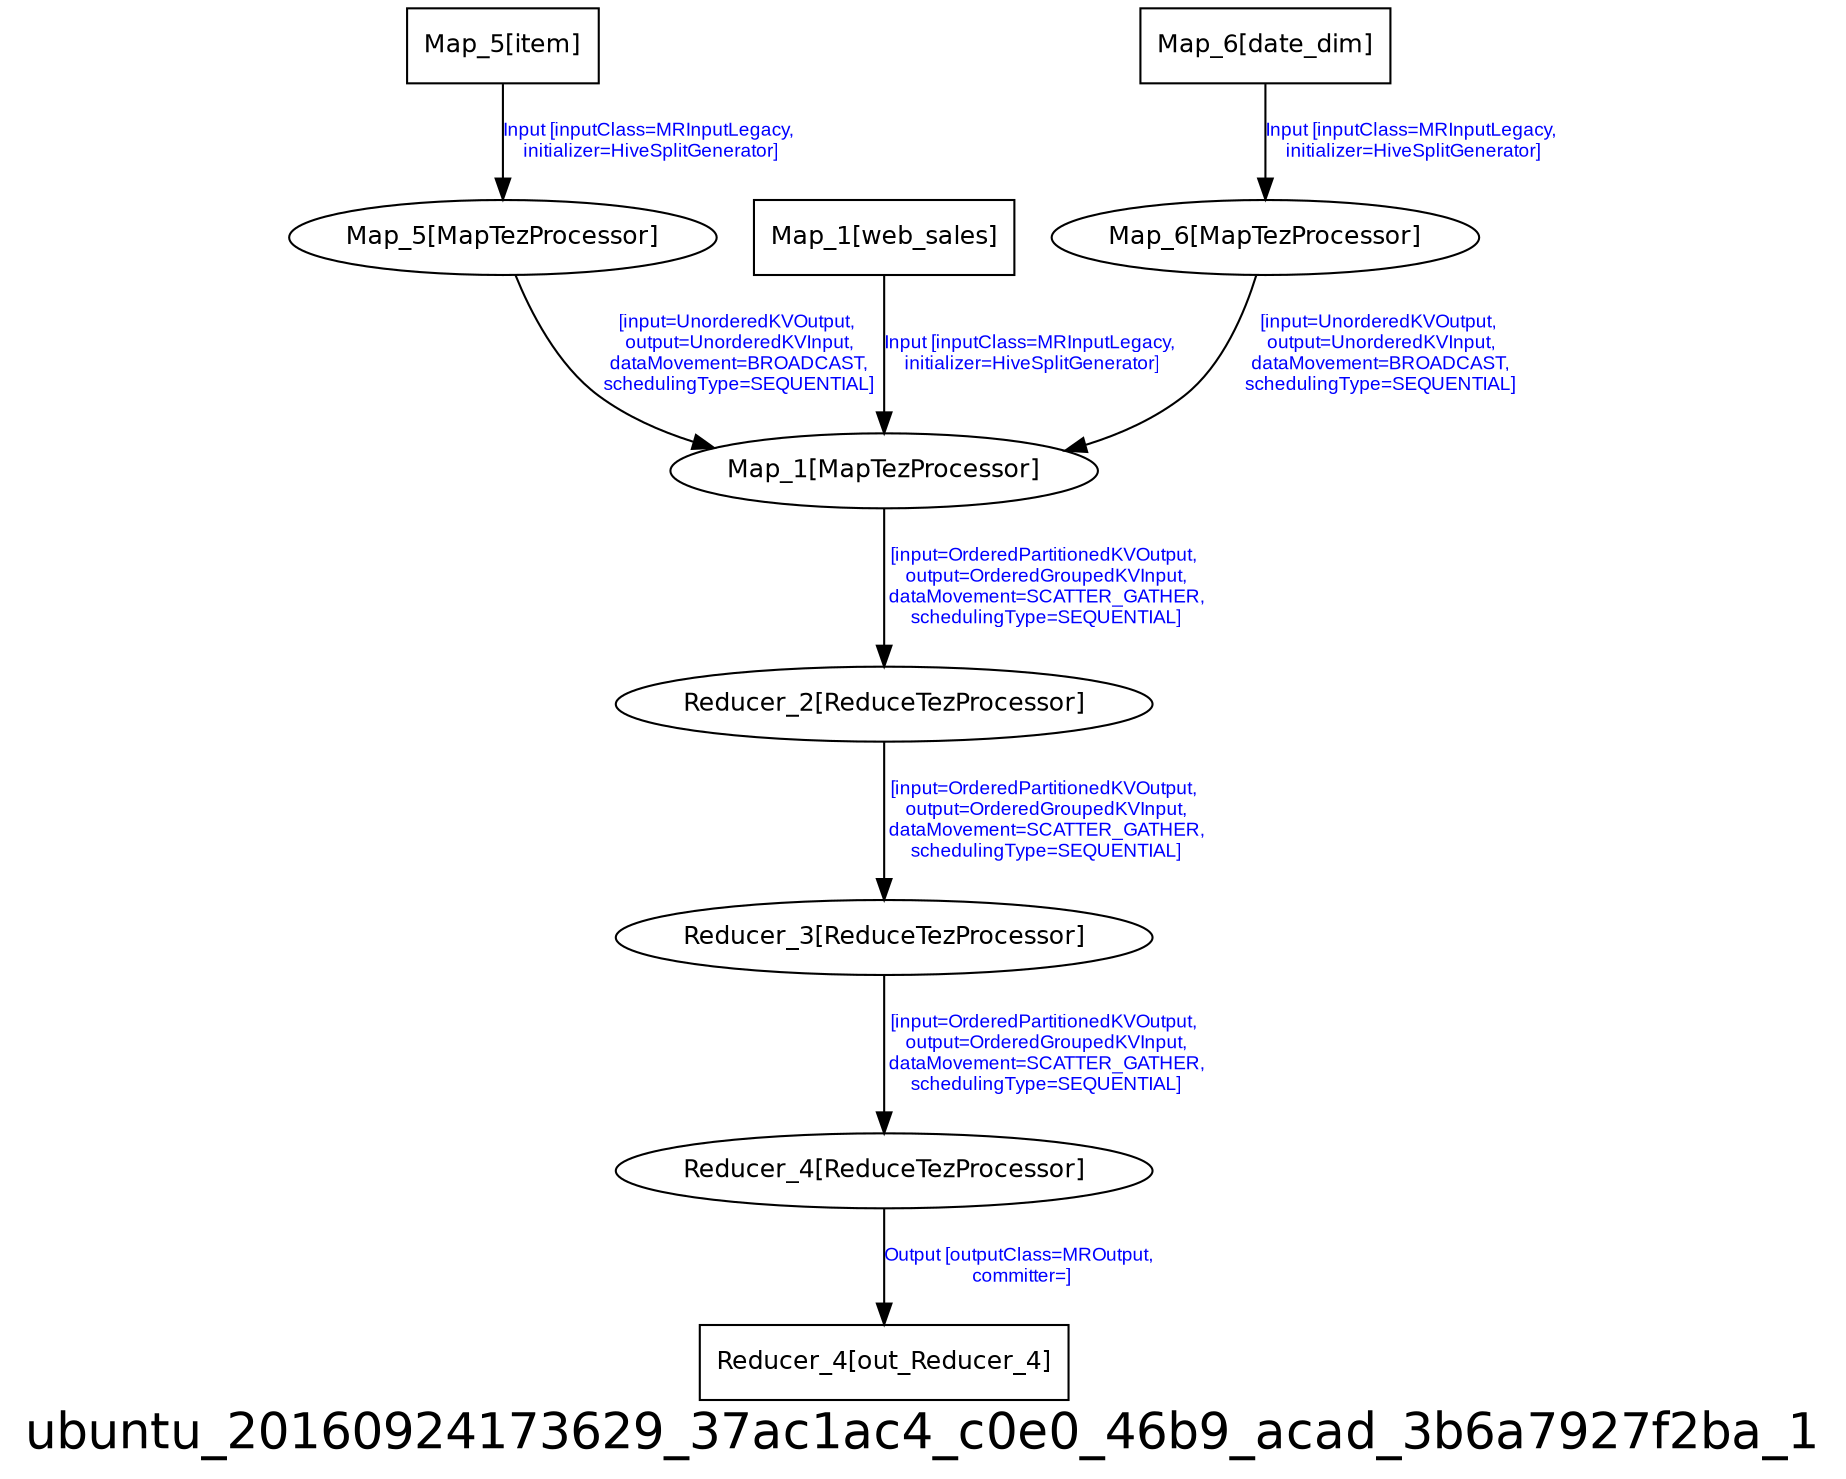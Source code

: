 digraph ubuntu_20160924173629_37ac1ac4_c0e0_46b9_acad_3b6a7927f2ba_1 {
graph [ label="ubuntu_20160924173629_37ac1ac4_c0e0_46b9_acad_3b6a7927f2ba_1", fontsize=24, fontname=Helvetica];
node [fontsize=12, fontname=Helvetica];
edge [fontsize=9, fontcolor=blue, fontname=Arial];
"ubuntu_20160924173629_37ac1ac4_c0e0_46b9_acad_3b6a7927f2ba_1.Map_5_item" [ label = "Map_5[item]", shape = "box" ];
"ubuntu_20160924173629_37ac1ac4_c0e0_46b9_acad_3b6a7927f2ba_1.Map_5_item" -> "ubuntu_20160924173629_37ac1ac4_c0e0_46b9_acad_3b6a7927f2ba_1.Map_5" [ label = "Input [inputClass=MRInputLegacy,\n initializer=HiveSplitGenerator]" ];
"ubuntu_20160924173629_37ac1ac4_c0e0_46b9_acad_3b6a7927f2ba_1.Map_1_web_sales" [ label = "Map_1[web_sales]", shape = "box" ];
"ubuntu_20160924173629_37ac1ac4_c0e0_46b9_acad_3b6a7927f2ba_1.Map_1_web_sales" -> "ubuntu_20160924173629_37ac1ac4_c0e0_46b9_acad_3b6a7927f2ba_1.Map_1" [ label = "Input [inputClass=MRInputLegacy,\n initializer=HiveSplitGenerator]" ];
"ubuntu_20160924173629_37ac1ac4_c0e0_46b9_acad_3b6a7927f2ba_1.Map_1" [ label = "Map_1[MapTezProcessor]" ];
"ubuntu_20160924173629_37ac1ac4_c0e0_46b9_acad_3b6a7927f2ba_1.Map_1" -> "ubuntu_20160924173629_37ac1ac4_c0e0_46b9_acad_3b6a7927f2ba_1.Reducer_2" [ label = "[input=OrderedPartitionedKVOutput,\n output=OrderedGroupedKVInput,\n dataMovement=SCATTER_GATHER,\n schedulingType=SEQUENTIAL]" ];
"ubuntu_20160924173629_37ac1ac4_c0e0_46b9_acad_3b6a7927f2ba_1.Reducer_4" [ label = "Reducer_4[ReduceTezProcessor]" ];
"ubuntu_20160924173629_37ac1ac4_c0e0_46b9_acad_3b6a7927f2ba_1.Reducer_4" -> "ubuntu_20160924173629_37ac1ac4_c0e0_46b9_acad_3b6a7927f2ba_1.Reducer_4_out_Reducer_4" [ label = "Output [outputClass=MROutput,\n committer=]" ];
"ubuntu_20160924173629_37ac1ac4_c0e0_46b9_acad_3b6a7927f2ba_1.Reducer_4_out_Reducer_4" [ label = "Reducer_4[out_Reducer_4]", shape = "box" ];
"ubuntu_20160924173629_37ac1ac4_c0e0_46b9_acad_3b6a7927f2ba_1.Reducer_2" [ label = "Reducer_2[ReduceTezProcessor]" ];
"ubuntu_20160924173629_37ac1ac4_c0e0_46b9_acad_3b6a7927f2ba_1.Reducer_2" -> "ubuntu_20160924173629_37ac1ac4_c0e0_46b9_acad_3b6a7927f2ba_1.Reducer_3" [ label = "[input=OrderedPartitionedKVOutput,\n output=OrderedGroupedKVInput,\n dataMovement=SCATTER_GATHER,\n schedulingType=SEQUENTIAL]" ];
"ubuntu_20160924173629_37ac1ac4_c0e0_46b9_acad_3b6a7927f2ba_1.Map_6" [ label = "Map_6[MapTezProcessor]" ];
"ubuntu_20160924173629_37ac1ac4_c0e0_46b9_acad_3b6a7927f2ba_1.Map_6" -> "ubuntu_20160924173629_37ac1ac4_c0e0_46b9_acad_3b6a7927f2ba_1.Map_1" [ label = "[input=UnorderedKVOutput,\n output=UnorderedKVInput,\n dataMovement=BROADCAST,\n schedulingType=SEQUENTIAL]" ];
"ubuntu_20160924173629_37ac1ac4_c0e0_46b9_acad_3b6a7927f2ba_1.Map_6_date_dim" [ label = "Map_6[date_dim]", shape = "box" ];
"ubuntu_20160924173629_37ac1ac4_c0e0_46b9_acad_3b6a7927f2ba_1.Map_6_date_dim" -> "ubuntu_20160924173629_37ac1ac4_c0e0_46b9_acad_3b6a7927f2ba_1.Map_6" [ label = "Input [inputClass=MRInputLegacy,\n initializer=HiveSplitGenerator]" ];
"ubuntu_20160924173629_37ac1ac4_c0e0_46b9_acad_3b6a7927f2ba_1.Reducer_3" [ label = "Reducer_3[ReduceTezProcessor]" ];
"ubuntu_20160924173629_37ac1ac4_c0e0_46b9_acad_3b6a7927f2ba_1.Reducer_3" -> "ubuntu_20160924173629_37ac1ac4_c0e0_46b9_acad_3b6a7927f2ba_1.Reducer_4" [ label = "[input=OrderedPartitionedKVOutput,\n output=OrderedGroupedKVInput,\n dataMovement=SCATTER_GATHER,\n schedulingType=SEQUENTIAL]" ];
"ubuntu_20160924173629_37ac1ac4_c0e0_46b9_acad_3b6a7927f2ba_1.Map_5" [ label = "Map_5[MapTezProcessor]" ];
"ubuntu_20160924173629_37ac1ac4_c0e0_46b9_acad_3b6a7927f2ba_1.Map_5" -> "ubuntu_20160924173629_37ac1ac4_c0e0_46b9_acad_3b6a7927f2ba_1.Map_1" [ label = "[input=UnorderedKVOutput,\n output=UnorderedKVInput,\n dataMovement=BROADCAST,\n schedulingType=SEQUENTIAL]" ];
}
